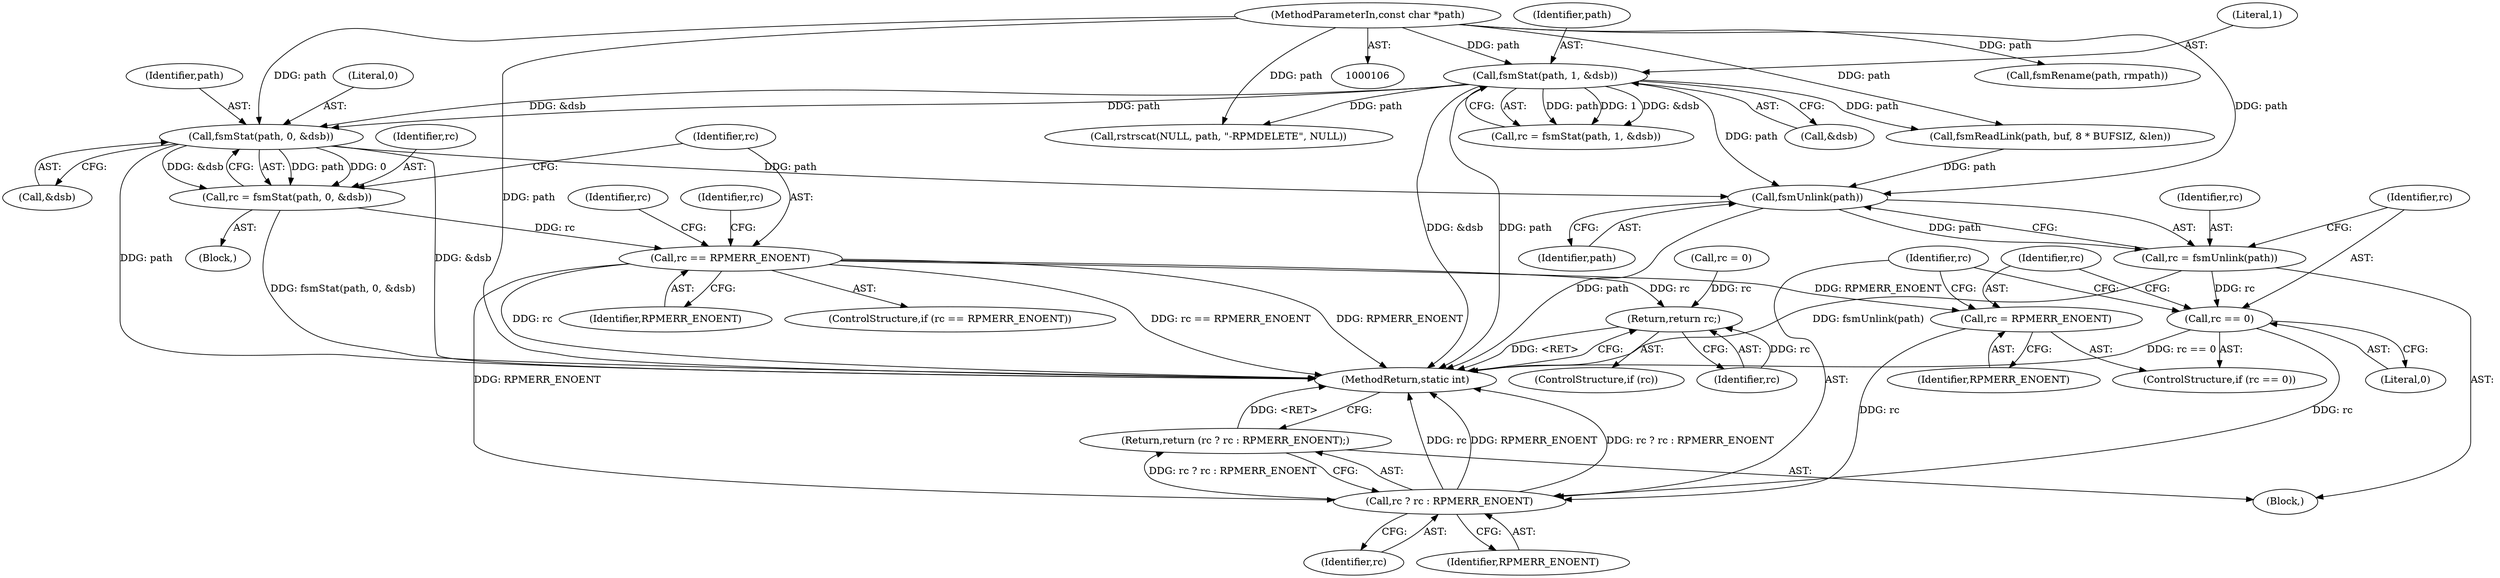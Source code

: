 digraph "0_rpm_f2d3be2a8741234faaa96f5fd05fdfdc75779a79@pointer" {
"1000194" [label="(Call,fsmStat(path, 0, &dsb))"];
"1000124" [label="(Call,fsmStat(path, 1, &dsb))"];
"1000107" [label="(MethodParameterIn,const char *path)"];
"1000192" [label="(Call,rc = fsmStat(path, 0, &dsb))"];
"1000200" [label="(Call,rc == RPMERR_ENOENT)"];
"1000208" [label="(Return,return rc;)"];
"1000326" [label="(Call,rc = RPMERR_ENOENT)"];
"1000330" [label="(Call,rc ? rc : RPMERR_ENOENT)"];
"1000329" [label="(Return,return (rc ? rc : RPMERR_ENOENT);)"];
"1000320" [label="(Call,fsmUnlink(path))"];
"1000318" [label="(Call,rc = fsmUnlink(path))"];
"1000323" [label="(Call,rc == 0)"];
"1000147" [label="(Call,fsmRename(path, rmpath))"];
"1000203" [label="(Call,rc = 0)"];
"1000329" [label="(Return,return (rc ? rc : RPMERR_ENOENT);)"];
"1000193" [label="(Identifier,rc)"];
"1000197" [label="(Call,&dsb)"];
"1000327" [label="(Identifier,rc)"];
"1000332" [label="(Identifier,rc)"];
"1000127" [label="(Call,&dsb)"];
"1000334" [label="(MethodReturn,static int)"];
"1000328" [label="(Identifier,RPMERR_ENOENT)"];
"1000206" [label="(ControlStructure,if (rc))"];
"1000331" [label="(Identifier,rc)"];
"1000318" [label="(Call,rc = fsmUnlink(path))"];
"1000202" [label="(Identifier,RPMERR_ENOENT)"];
"1000207" [label="(Identifier,rc)"];
"1000319" [label="(Identifier,rc)"];
"1000324" [label="(Identifier,rc)"];
"1000126" [label="(Literal,1)"];
"1000192" [label="(Call,rc = fsmStat(path, 0, &dsb))"];
"1000204" [label="(Identifier,rc)"];
"1000323" [label="(Call,rc == 0)"];
"1000325" [label="(Literal,0)"];
"1000185" [label="(Block,)"];
"1000194" [label="(Call,fsmStat(path, 0, &dsb))"];
"1000125" [label="(Identifier,path)"];
"1000322" [label="(ControlStructure,if (rc == 0))"];
"1000201" [label="(Identifier,rc)"];
"1000200" [label="(Call,rc == RPMERR_ENOENT)"];
"1000245" [label="(Call,fsmReadLink(path, buf, 8 * BUFSIZ, &len))"];
"1000199" [label="(ControlStructure,if (rc == RPMERR_ENOENT))"];
"1000208" [label="(Return,return rc;)"];
"1000195" [label="(Identifier,path)"];
"1000124" [label="(Call,fsmStat(path, 1, &dsb))"];
"1000107" [label="(MethodParameterIn,const char *path)"];
"1000110" [label="(Block,)"];
"1000333" [label="(Identifier,RPMERR_ENOENT)"];
"1000122" [label="(Call,rc = fsmStat(path, 1, &dsb))"];
"1000140" [label="(Call,rstrscat(NULL, path, \"-RPMDELETE\", NULL))"];
"1000320" [label="(Call,fsmUnlink(path))"];
"1000209" [label="(Identifier,rc)"];
"1000321" [label="(Identifier,path)"];
"1000330" [label="(Call,rc ? rc : RPMERR_ENOENT)"];
"1000326" [label="(Call,rc = RPMERR_ENOENT)"];
"1000196" [label="(Literal,0)"];
"1000194" -> "1000192"  [label="AST: "];
"1000194" -> "1000197"  [label="CFG: "];
"1000195" -> "1000194"  [label="AST: "];
"1000196" -> "1000194"  [label="AST: "];
"1000197" -> "1000194"  [label="AST: "];
"1000192" -> "1000194"  [label="CFG: "];
"1000194" -> "1000334"  [label="DDG: path"];
"1000194" -> "1000334"  [label="DDG: &dsb"];
"1000194" -> "1000192"  [label="DDG: path"];
"1000194" -> "1000192"  [label="DDG: 0"];
"1000194" -> "1000192"  [label="DDG: &dsb"];
"1000124" -> "1000194"  [label="DDG: path"];
"1000124" -> "1000194"  [label="DDG: &dsb"];
"1000107" -> "1000194"  [label="DDG: path"];
"1000194" -> "1000320"  [label="DDG: path"];
"1000124" -> "1000122"  [label="AST: "];
"1000124" -> "1000127"  [label="CFG: "];
"1000125" -> "1000124"  [label="AST: "];
"1000126" -> "1000124"  [label="AST: "];
"1000127" -> "1000124"  [label="AST: "];
"1000122" -> "1000124"  [label="CFG: "];
"1000124" -> "1000334"  [label="DDG: path"];
"1000124" -> "1000334"  [label="DDG: &dsb"];
"1000124" -> "1000122"  [label="DDG: path"];
"1000124" -> "1000122"  [label="DDG: 1"];
"1000124" -> "1000122"  [label="DDG: &dsb"];
"1000107" -> "1000124"  [label="DDG: path"];
"1000124" -> "1000140"  [label="DDG: path"];
"1000124" -> "1000245"  [label="DDG: path"];
"1000124" -> "1000320"  [label="DDG: path"];
"1000107" -> "1000106"  [label="AST: "];
"1000107" -> "1000334"  [label="DDG: path"];
"1000107" -> "1000140"  [label="DDG: path"];
"1000107" -> "1000147"  [label="DDG: path"];
"1000107" -> "1000245"  [label="DDG: path"];
"1000107" -> "1000320"  [label="DDG: path"];
"1000192" -> "1000185"  [label="AST: "];
"1000193" -> "1000192"  [label="AST: "];
"1000201" -> "1000192"  [label="CFG: "];
"1000192" -> "1000334"  [label="DDG: fsmStat(path, 0, &dsb)"];
"1000192" -> "1000200"  [label="DDG: rc"];
"1000200" -> "1000199"  [label="AST: "];
"1000200" -> "1000202"  [label="CFG: "];
"1000201" -> "1000200"  [label="AST: "];
"1000202" -> "1000200"  [label="AST: "];
"1000204" -> "1000200"  [label="CFG: "];
"1000207" -> "1000200"  [label="CFG: "];
"1000200" -> "1000334"  [label="DDG: rc"];
"1000200" -> "1000334"  [label="DDG: rc == RPMERR_ENOENT"];
"1000200" -> "1000334"  [label="DDG: RPMERR_ENOENT"];
"1000200" -> "1000208"  [label="DDG: rc"];
"1000200" -> "1000326"  [label="DDG: RPMERR_ENOENT"];
"1000200" -> "1000330"  [label="DDG: RPMERR_ENOENT"];
"1000208" -> "1000206"  [label="AST: "];
"1000208" -> "1000209"  [label="CFG: "];
"1000209" -> "1000208"  [label="AST: "];
"1000334" -> "1000208"  [label="CFG: "];
"1000208" -> "1000334"  [label="DDG: <RET>"];
"1000209" -> "1000208"  [label="DDG: rc"];
"1000203" -> "1000208"  [label="DDG: rc"];
"1000326" -> "1000322"  [label="AST: "];
"1000326" -> "1000328"  [label="CFG: "];
"1000327" -> "1000326"  [label="AST: "];
"1000328" -> "1000326"  [label="AST: "];
"1000331" -> "1000326"  [label="CFG: "];
"1000326" -> "1000330"  [label="DDG: rc"];
"1000330" -> "1000329"  [label="AST: "];
"1000330" -> "1000332"  [label="CFG: "];
"1000330" -> "1000333"  [label="CFG: "];
"1000331" -> "1000330"  [label="AST: "];
"1000332" -> "1000330"  [label="AST: "];
"1000333" -> "1000330"  [label="AST: "];
"1000329" -> "1000330"  [label="CFG: "];
"1000330" -> "1000334"  [label="DDG: rc"];
"1000330" -> "1000334"  [label="DDG: RPMERR_ENOENT"];
"1000330" -> "1000334"  [label="DDG: rc ? rc : RPMERR_ENOENT"];
"1000330" -> "1000329"  [label="DDG: rc ? rc : RPMERR_ENOENT"];
"1000323" -> "1000330"  [label="DDG: rc"];
"1000329" -> "1000110"  [label="AST: "];
"1000334" -> "1000329"  [label="CFG: "];
"1000329" -> "1000334"  [label="DDG: <RET>"];
"1000320" -> "1000318"  [label="AST: "];
"1000320" -> "1000321"  [label="CFG: "];
"1000321" -> "1000320"  [label="AST: "];
"1000318" -> "1000320"  [label="CFG: "];
"1000320" -> "1000334"  [label="DDG: path"];
"1000320" -> "1000318"  [label="DDG: path"];
"1000245" -> "1000320"  [label="DDG: path"];
"1000318" -> "1000110"  [label="AST: "];
"1000319" -> "1000318"  [label="AST: "];
"1000324" -> "1000318"  [label="CFG: "];
"1000318" -> "1000334"  [label="DDG: fsmUnlink(path)"];
"1000318" -> "1000323"  [label="DDG: rc"];
"1000323" -> "1000322"  [label="AST: "];
"1000323" -> "1000325"  [label="CFG: "];
"1000324" -> "1000323"  [label="AST: "];
"1000325" -> "1000323"  [label="AST: "];
"1000327" -> "1000323"  [label="CFG: "];
"1000331" -> "1000323"  [label="CFG: "];
"1000323" -> "1000334"  [label="DDG: rc == 0"];
}
